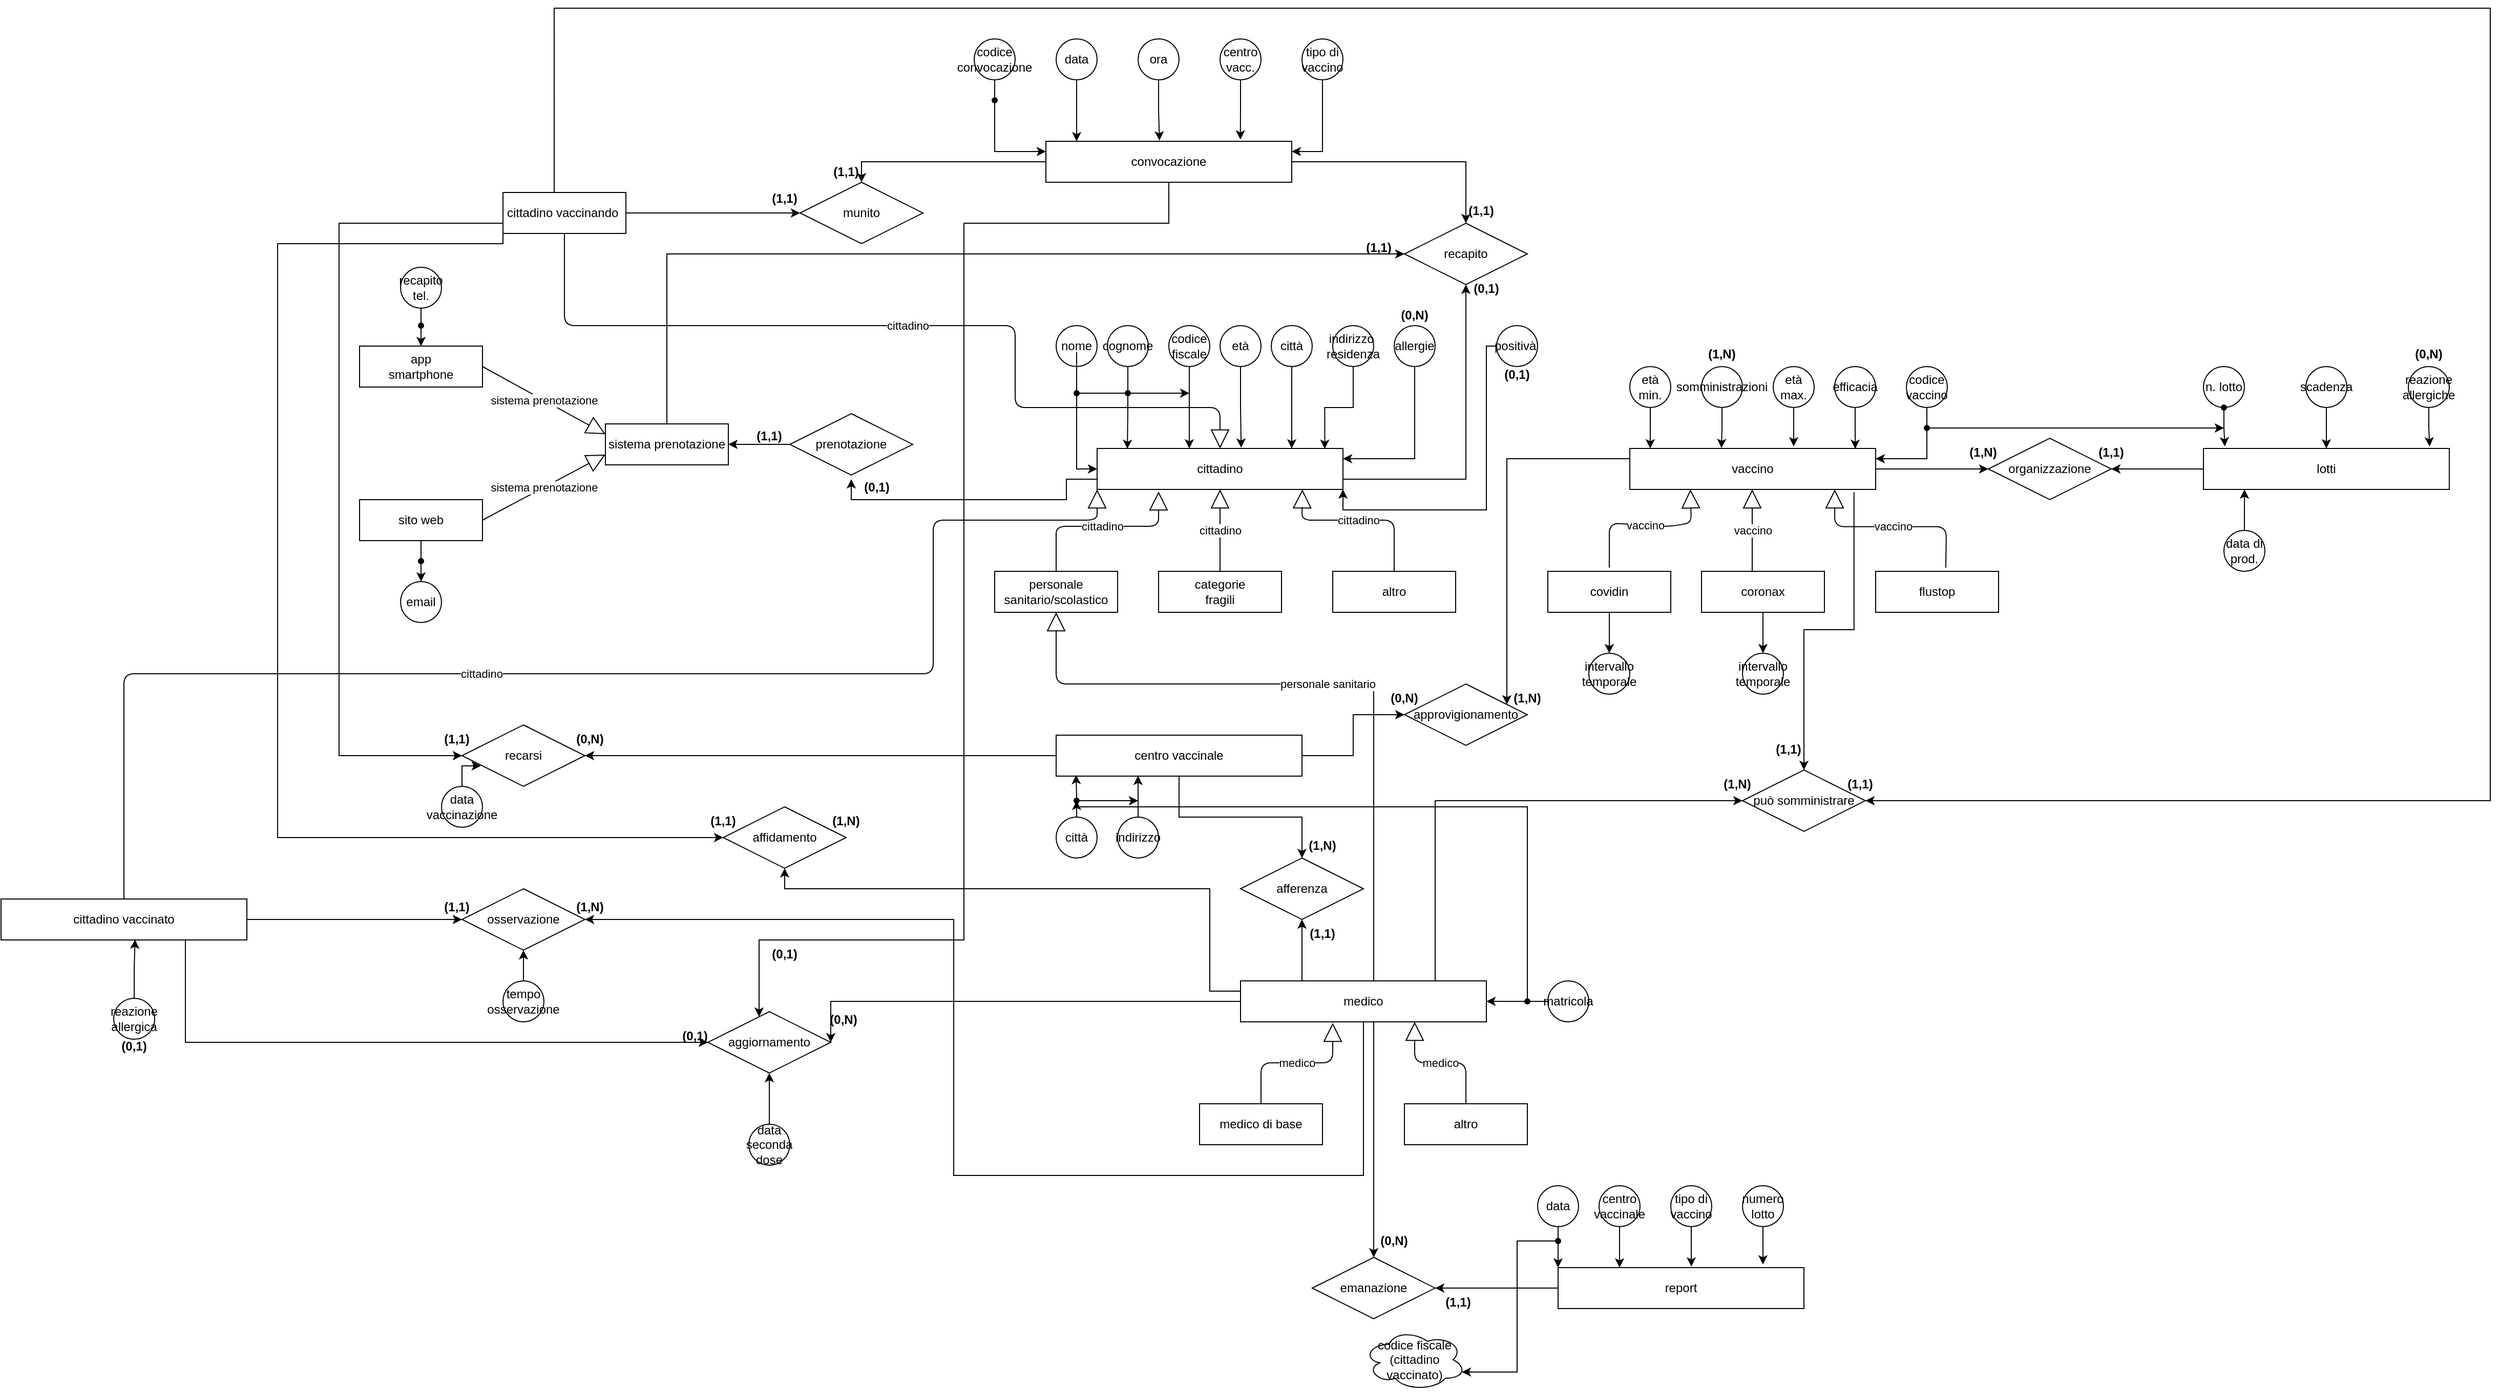 <mxfile version="14.6.13" type="device"><diagram id="R2lEEEUBdFMjLlhIrx00" name="Page-1"><mxGraphModel dx="2896" dy="1747" grid="1" gridSize="10" guides="1" tooltips="1" connect="1" arrows="1" fold="1" page="1" pageScale="1" pageWidth="850" pageHeight="1100" math="0" shadow="0" extFonts="Permanent Marker^https://fonts.googleapis.com/css?family=Permanent+Marker"><root><mxCell id="0"/><mxCell id="1" parent="0"/><mxCell id="M7mJ-Y6xl4wx2wZonbCR-170" style="edgeStyle=orthogonalEdgeStyle;rounded=0;orthogonalLoop=1;jettySize=auto;html=1;align=center;" parent="1" source="M7mJ-Y6xl4wx2wZonbCR-2" edge="1"><mxGeometry relative="1" as="geometry"><mxPoint x="-80" y="150" as="targetPoint"/><Array as="points"><mxPoint x="130" y="150"/><mxPoint x="130" y="170"/><mxPoint x="-80" y="170"/></Array></mxGeometry></mxCell><mxCell id="M7mJ-Y6xl4wx2wZonbCR-2" value="cittadino" style="whiteSpace=wrap;html=1;align=center;" parent="1" vertex="1"><mxGeometry x="160" y="120" width="240" height="40" as="geometry"/></mxCell><mxCell id="M7mJ-Y6xl4wx2wZonbCR-158" style="edgeStyle=orthogonalEdgeStyle;rounded=0;orthogonalLoop=1;jettySize=auto;html=1;entryX=0.586;entryY=-0.019;entryDx=0;entryDy=0;entryPerimeter=0;align=center;" parent="1" source="M7mJ-Y6xl4wx2wZonbCR-3" target="M7mJ-Y6xl4wx2wZonbCR-2" edge="1"><mxGeometry relative="1" as="geometry"/></mxCell><mxCell id="M7mJ-Y6xl4wx2wZonbCR-3" value="età" style="ellipse;whiteSpace=wrap;html=1;align=center;" parent="1" vertex="1"><mxGeometry x="280" width="40" height="40" as="geometry"/></mxCell><mxCell id="M7mJ-Y6xl4wx2wZonbCR-159" style="edgeStyle=orthogonalEdgeStyle;rounded=0;orthogonalLoop=1;jettySize=auto;html=1;entryX=0.375;entryY=0;entryDx=0;entryDy=0;entryPerimeter=0;align=center;" parent="1" source="M7mJ-Y6xl4wx2wZonbCR-4" target="M7mJ-Y6xl4wx2wZonbCR-2" edge="1"><mxGeometry relative="1" as="geometry"/></mxCell><mxCell id="M7mJ-Y6xl4wx2wZonbCR-4" value="codice fiscale" style="ellipse;whiteSpace=wrap;html=1;align=center;" parent="1" vertex="1"><mxGeometry x="230" width="40" height="40" as="geometry"/></mxCell><mxCell id="M7mJ-Y6xl4wx2wZonbCR-10" style="edgeStyle=orthogonalEdgeStyle;rounded=0;orthogonalLoop=1;jettySize=auto;html=1;entryX=0;entryY=0.5;entryDx=0;entryDy=0;startArrow=none;" parent="1" source="C1OjwDGi4JCY3vMo2hrc-22" target="M7mJ-Y6xl4wx2wZonbCR-2" edge="1"><mxGeometry relative="1" as="geometry"/></mxCell><mxCell id="M7mJ-Y6xl4wx2wZonbCR-5" value="nome" style="ellipse;whiteSpace=wrap;html=1;align=center;" parent="1" vertex="1"><mxGeometry x="120" width="40" height="40" as="geometry"/></mxCell><mxCell id="M7mJ-Y6xl4wx2wZonbCR-18" style="edgeStyle=orthogonalEdgeStyle;rounded=0;orthogonalLoop=1;jettySize=auto;html=1;entryX=0.123;entryY=0.01;entryDx=0;entryDy=0;entryPerimeter=0;" parent="1" source="M7mJ-Y6xl4wx2wZonbCR-6" target="M7mJ-Y6xl4wx2wZonbCR-2" edge="1"><mxGeometry relative="1" as="geometry"/></mxCell><mxCell id="M7mJ-Y6xl4wx2wZonbCR-6" value="cognome" style="ellipse;whiteSpace=wrap;html=1;align=center;" parent="1" vertex="1"><mxGeometry x="170" width="40" height="40" as="geometry"/></mxCell><mxCell id="M7mJ-Y6xl4wx2wZonbCR-15" style="edgeStyle=orthogonalEdgeStyle;rounded=0;orthogonalLoop=1;jettySize=auto;html=1;" parent="1" source="M7mJ-Y6xl4wx2wZonbCR-8" edge="1"><mxGeometry relative="1" as="geometry"><mxPoint x="350" y="120" as="targetPoint"/></mxGeometry></mxCell><mxCell id="M7mJ-Y6xl4wx2wZonbCR-8" value="città" style="ellipse;whiteSpace=wrap;html=1;align=center;" parent="1" vertex="1"><mxGeometry x="330" width="40" height="40" as="geometry"/></mxCell><mxCell id="M7mJ-Y6xl4wx2wZonbCR-157" style="edgeStyle=orthogonalEdgeStyle;rounded=0;orthogonalLoop=1;jettySize=auto;html=1;entryX=0.926;entryY=0.009;entryDx=0;entryDy=0;entryPerimeter=0;align=center;" parent="1" source="M7mJ-Y6xl4wx2wZonbCR-9" target="M7mJ-Y6xl4wx2wZonbCR-2" edge="1"><mxGeometry relative="1" as="geometry"/></mxCell><mxCell id="M7mJ-Y6xl4wx2wZonbCR-9" value="indirizzo&amp;nbsp;&lt;br&gt;residenza" style="ellipse;whiteSpace=wrap;html=1;align=center;" parent="1" vertex="1"><mxGeometry x="390" width="40" height="40" as="geometry"/></mxCell><mxCell id="M7mJ-Y6xl4wx2wZonbCR-19" value="cittadino" style="endArrow=block;endSize=16;endFill=0;html=1;exitX=0.5;exitY=1;exitDx=0;exitDy=0;entryX=0.5;entryY=1;entryDx=0;entryDy=0;" parent="1" target="M7mJ-Y6xl4wx2wZonbCR-2" edge="1"><mxGeometry width="160" relative="1" as="geometry"><mxPoint x="280" y="240" as="sourcePoint"/><mxPoint x="280" y="170" as="targetPoint"/></mxGeometry></mxCell><mxCell id="M7mJ-Y6xl4wx2wZonbCR-22" value="categorie&lt;br&gt;fragili" style="whiteSpace=wrap;html=1;align=center;" parent="1" vertex="1"><mxGeometry x="220" y="240" width="120" height="40" as="geometry"/></mxCell><mxCell id="M7mJ-Y6xl4wx2wZonbCR-23" value="personale sanitario/scolastico" style="whiteSpace=wrap;html=1;align=center;" parent="1" vertex="1"><mxGeometry x="60" y="240" width="120" height="40" as="geometry"/></mxCell><mxCell id="M7mJ-Y6xl4wx2wZonbCR-28" value="cittadino" style="endArrow=block;endSize=16;endFill=0;html=1;align=center;exitX=0.5;exitY=0;exitDx=0;exitDy=0;" parent="1" source="M7mJ-Y6xl4wx2wZonbCR-23" edge="1"><mxGeometry width="160" relative="1" as="geometry"><mxPoint x="140" y="240" as="sourcePoint"/><mxPoint x="220" y="162" as="targetPoint"/><Array as="points"><mxPoint x="120" y="220"/><mxPoint x="120" y="196"/><mxPoint x="220" y="196"/></Array></mxGeometry></mxCell><mxCell id="M7mJ-Y6xl4wx2wZonbCR-39" style="edgeStyle=orthogonalEdgeStyle;rounded=0;orthogonalLoop=1;jettySize=auto;html=1;entryX=0;entryY=0.5;entryDx=0;entryDy=0;align=center;" parent="1" source="M7mJ-Y6xl4wx2wZonbCR-30" target="M7mJ-Y6xl4wx2wZonbCR-37" edge="1"><mxGeometry relative="1" as="geometry"/></mxCell><mxCell id="M7mJ-Y6xl4wx2wZonbCR-30" value="vaccino" style="whiteSpace=wrap;html=1;align=center;" parent="1" vertex="1"><mxGeometry x="680" y="120" width="240" height="40" as="geometry"/></mxCell><mxCell id="M7mJ-Y6xl4wx2wZonbCR-34" style="edgeStyle=orthogonalEdgeStyle;rounded=0;orthogonalLoop=1;jettySize=auto;html=1;entryX=0.083;entryY=0;entryDx=0;entryDy=0;entryPerimeter=0;align=center;" parent="1" source="M7mJ-Y6xl4wx2wZonbCR-31" target="M7mJ-Y6xl4wx2wZonbCR-30" edge="1"><mxGeometry relative="1" as="geometry"/></mxCell><mxCell id="M7mJ-Y6xl4wx2wZonbCR-31" value="età min." style="ellipse;whiteSpace=wrap;html=1;align=center;" parent="1" vertex="1"><mxGeometry x="680" y="40" width="40" height="40" as="geometry"/></mxCell><mxCell id="M7mJ-Y6xl4wx2wZonbCR-36" style="edgeStyle=orthogonalEdgeStyle;rounded=0;orthogonalLoop=1;jettySize=auto;html=1;entryX=0.917;entryY=0.01;entryDx=0;entryDy=0;entryPerimeter=0;align=center;" parent="1" source="M7mJ-Y6xl4wx2wZonbCR-32" target="M7mJ-Y6xl4wx2wZonbCR-30" edge="1"><mxGeometry relative="1" as="geometry"/></mxCell><mxCell id="M7mJ-Y6xl4wx2wZonbCR-32" value="efficacia" style="ellipse;whiteSpace=wrap;html=1;align=center;" parent="1" vertex="1"><mxGeometry x="880" y="40" width="40" height="40" as="geometry"/></mxCell><mxCell id="M7mJ-Y6xl4wx2wZonbCR-35" style="edgeStyle=orthogonalEdgeStyle;rounded=0;orthogonalLoop=1;jettySize=auto;html=1;align=center;" parent="1" source="M7mJ-Y6xl4wx2wZonbCR-33" edge="1"><mxGeometry relative="1" as="geometry"><mxPoint x="840" y="118" as="targetPoint"/></mxGeometry></mxCell><mxCell id="M7mJ-Y6xl4wx2wZonbCR-33" value="età max." style="ellipse;whiteSpace=wrap;html=1;align=center;" parent="1" vertex="1"><mxGeometry x="820" y="40" width="40" height="40" as="geometry"/></mxCell><mxCell id="M7mJ-Y6xl4wx2wZonbCR-40" style="edgeStyle=orthogonalEdgeStyle;rounded=0;orthogonalLoop=1;jettySize=auto;html=1;align=center;exitX=0;exitY=0.5;exitDx=0;exitDy=0;" parent="1" source="M7mJ-Y6xl4wx2wZonbCR-38" target="M7mJ-Y6xl4wx2wZonbCR-37" edge="1"><mxGeometry relative="1" as="geometry"/></mxCell><mxCell id="M7mJ-Y6xl4wx2wZonbCR-37" value="organizzazione" style="shape=rhombus;perimeter=rhombusPerimeter;whiteSpace=wrap;html=1;align=center;" parent="1" vertex="1"><mxGeometry x="1030" y="110" width="120" height="60" as="geometry"/></mxCell><mxCell id="M7mJ-Y6xl4wx2wZonbCR-38" value="lotti" style="whiteSpace=wrap;html=1;align=center;" parent="1" vertex="1"><mxGeometry x="1240" y="120" width="240" height="40" as="geometry"/></mxCell><mxCell id="M7mJ-Y6xl4wx2wZonbCR-47" style="edgeStyle=orthogonalEdgeStyle;rounded=0;orthogonalLoop=1;jettySize=auto;html=1;entryX=0.92;entryY=-0.05;entryDx=0;entryDy=0;entryPerimeter=0;align=center;" parent="1" source="M7mJ-Y6xl4wx2wZonbCR-42" target="M7mJ-Y6xl4wx2wZonbCR-38" edge="1"><mxGeometry relative="1" as="geometry"/></mxCell><mxCell id="M7mJ-Y6xl4wx2wZonbCR-42" value="reazione&lt;br&gt;allergiche" style="ellipse;whiteSpace=wrap;html=1;align=center;" parent="1" vertex="1"><mxGeometry x="1440" y="40" width="40" height="40" as="geometry"/></mxCell><mxCell id="M7mJ-Y6xl4wx2wZonbCR-46" style="edgeStyle=orthogonalEdgeStyle;rounded=0;orthogonalLoop=1;jettySize=auto;html=1;entryX=0.5;entryY=0;entryDx=0;entryDy=0;align=center;" parent="1" source="M7mJ-Y6xl4wx2wZonbCR-43" target="M7mJ-Y6xl4wx2wZonbCR-38" edge="1"><mxGeometry relative="1" as="geometry"/></mxCell><mxCell id="M7mJ-Y6xl4wx2wZonbCR-43" value="scadenza" style="ellipse;whiteSpace=wrap;html=1;align=center;" parent="1" vertex="1"><mxGeometry x="1340" y="40" width="40" height="40" as="geometry"/></mxCell><mxCell id="M7mJ-Y6xl4wx2wZonbCR-45" style="edgeStyle=orthogonalEdgeStyle;rounded=0;orthogonalLoop=1;jettySize=auto;html=1;entryX=0.087;entryY=-0.05;entryDx=0;entryDy=0;entryPerimeter=0;align=center;" parent="1" source="M7mJ-Y6xl4wx2wZonbCR-44" target="M7mJ-Y6xl4wx2wZonbCR-38" edge="1"><mxGeometry relative="1" as="geometry"/></mxCell><mxCell id="M7mJ-Y6xl4wx2wZonbCR-44" value="n. lotto" style="ellipse;whiteSpace=wrap;html=1;align=center;" parent="1" vertex="1"><mxGeometry x="1240" y="40" width="40" height="40" as="geometry"/></mxCell><mxCell id="M7mJ-Y6xl4wx2wZonbCR-48" value="(1,N)" style="text;align=center;fontStyle=1;verticalAlign=middle;spacingLeft=3;spacingRight=3;strokeColor=none;rotatable=0;points=[[0,0.5],[1,0.5]];portConstraint=eastwest;" parent="1" vertex="1"><mxGeometry x="1010" y="110" width="30" height="26" as="geometry"/></mxCell><mxCell id="M7mJ-Y6xl4wx2wZonbCR-50" style="edgeStyle=orthogonalEdgeStyle;rounded=0;orthogonalLoop=1;jettySize=auto;html=1;entryX=0.373;entryY=-0.01;entryDx=0;entryDy=0;entryPerimeter=0;align=center;" parent="1" source="M7mJ-Y6xl4wx2wZonbCR-49" target="M7mJ-Y6xl4wx2wZonbCR-30" edge="1"><mxGeometry relative="1" as="geometry"/></mxCell><mxCell id="M7mJ-Y6xl4wx2wZonbCR-49" value="somministrazioni" style="ellipse;whiteSpace=wrap;html=1;align=center;" parent="1" vertex="1"><mxGeometry x="750" y="40" width="40" height="40" as="geometry"/></mxCell><object label="vaccino" id="M7mJ-Y6xl4wx2wZonbCR-52"><mxCell style="endArrow=block;endSize=16;endFill=0;html=1;align=center;exitX=0.163;exitY=1.09;exitDx=0;exitDy=0;exitPerimeter=0;strokeColor=#000000;fillColor=#000000;" parent="1" edge="1"><mxGeometry width="160" relative="1" as="geometry"><mxPoint x="660" y="236.4" as="sourcePoint"/><mxPoint x="739.12" y="160.0" as="targetPoint"/><Array as="points"><mxPoint x="660" y="192.8"/><mxPoint x="720" y="196.4"/><mxPoint x="740" y="192.4"/></Array></mxGeometry></mxCell></object><mxCell id="M7mJ-Y6xl4wx2wZonbCR-53" value="vaccino" style="endArrow=block;endSize=16;endFill=0;html=1;exitX=0.5;exitY=1;exitDx=0;exitDy=0;" parent="1" edge="1"><mxGeometry width="160" relative="1" as="geometry"><mxPoint x="799.5" y="240" as="sourcePoint"/><mxPoint x="799.5" y="160" as="targetPoint"/></mxGeometry></mxCell><mxCell id="M7mJ-Y6xl4wx2wZonbCR-54" value="vaccino" style="endArrow=block;endSize=16;endFill=0;html=1;exitX=0.713;exitY=1.09;exitDx=0;exitDy=0;exitPerimeter=0;" parent="1" edge="1"><mxGeometry width="160" relative="1" as="geometry"><mxPoint x="988.5" y="236.4" as="sourcePoint"/><mxPoint x="880.12" y="160.0" as="targetPoint"/><Array as="points"><mxPoint x="989" y="196.4"/><mxPoint x="880" y="196.4"/></Array></mxGeometry></mxCell><mxCell id="M7mJ-Y6xl4wx2wZonbCR-57" value="flustop" style="whiteSpace=wrap;html=1;align=center;" parent="1" vertex="1"><mxGeometry x="920" y="240" width="120" height="40" as="geometry"/></mxCell><mxCell id="M7mJ-Y6xl4wx2wZonbCR-61" style="edgeStyle=orthogonalEdgeStyle;rounded=0;orthogonalLoop=1;jettySize=auto;html=1;align=center;" parent="1" source="M7mJ-Y6xl4wx2wZonbCR-58" edge="1"><mxGeometry relative="1" as="geometry"><mxPoint x="810" y="320" as="targetPoint"/></mxGeometry></mxCell><mxCell id="M7mJ-Y6xl4wx2wZonbCR-58" value="coronax" style="whiteSpace=wrap;html=1;align=center;" parent="1" vertex="1"><mxGeometry x="750" y="240" width="120" height="40" as="geometry"/></mxCell><mxCell id="M7mJ-Y6xl4wx2wZonbCR-60" style="edgeStyle=orthogonalEdgeStyle;rounded=0;orthogonalLoop=1;jettySize=auto;html=1;align=center;" parent="1" source="M7mJ-Y6xl4wx2wZonbCR-59" edge="1"><mxGeometry relative="1" as="geometry"><mxPoint x="660" y="320" as="targetPoint"/></mxGeometry></mxCell><mxCell id="M7mJ-Y6xl4wx2wZonbCR-59" value="covidin" style="whiteSpace=wrap;html=1;align=center;" parent="1" vertex="1"><mxGeometry x="600" y="240" width="120" height="40" as="geometry"/></mxCell><mxCell id="M7mJ-Y6xl4wx2wZonbCR-63" value="intervallo temporale&lt;br&gt;" style="ellipse;whiteSpace=wrap;html=1;align=center;" parent="1" vertex="1"><mxGeometry x="640" y="320" width="40" height="40" as="geometry"/></mxCell><mxCell id="M7mJ-Y6xl4wx2wZonbCR-64" value="intervallo&lt;br&gt;temporale" style="ellipse;whiteSpace=wrap;html=1;align=center;" parent="1" vertex="1"><mxGeometry x="790" y="320" width="40" height="40" as="geometry"/></mxCell><mxCell id="M7mJ-Y6xl4wx2wZonbCR-100" style="edgeStyle=orthogonalEdgeStyle;rounded=0;orthogonalLoop=1;jettySize=auto;html=1;entryX=0.5;entryY=0;entryDx=0;entryDy=0;align=center;" parent="1" source="M7mJ-Y6xl4wx2wZonbCR-95" target="M7mJ-Y6xl4wx2wZonbCR-97" edge="1"><mxGeometry relative="1" as="geometry"/></mxCell><mxCell id="M7mJ-Y6xl4wx2wZonbCR-106" style="edgeStyle=orthogonalEdgeStyle;rounded=0;orthogonalLoop=1;jettySize=auto;html=1;entryX=0;entryY=0.5;entryDx=0;entryDy=0;align=center;" parent="1" source="M7mJ-Y6xl4wx2wZonbCR-95" target="M7mJ-Y6xl4wx2wZonbCR-105" edge="1"><mxGeometry relative="1" as="geometry"/></mxCell><mxCell id="M7mJ-Y6xl4wx2wZonbCR-148" style="edgeStyle=orthogonalEdgeStyle;rounded=0;orthogonalLoop=1;jettySize=auto;html=1;entryX=1;entryY=0.5;entryDx=0;entryDy=0;align=center;" parent="1" source="M7mJ-Y6xl4wx2wZonbCR-95" target="M7mJ-Y6xl4wx2wZonbCR-147" edge="1"><mxGeometry relative="1" as="geometry"/></mxCell><mxCell id="M7mJ-Y6xl4wx2wZonbCR-95" value="centro vaccinale" style="whiteSpace=wrap;html=1;align=center;" parent="1" vertex="1"><mxGeometry x="120" y="400" width="240" height="40" as="geometry"/></mxCell><mxCell id="M7mJ-Y6xl4wx2wZonbCR-97" value="afferenza" style="shape=rhombus;perimeter=rhombusPerimeter;whiteSpace=wrap;html=1;align=center;" parent="1" vertex="1"><mxGeometry x="300" y="520" width="120" height="60" as="geometry"/></mxCell><mxCell id="M7mJ-Y6xl4wx2wZonbCR-104" style="edgeStyle=orthogonalEdgeStyle;rounded=0;orthogonalLoop=1;jettySize=auto;html=1;entryX=0.5;entryY=1;entryDx=0;entryDy=0;align=center;" parent="1" source="M7mJ-Y6xl4wx2wZonbCR-102" target="M7mJ-Y6xl4wx2wZonbCR-97" edge="1"><mxGeometry relative="1" as="geometry"><Array as="points"><mxPoint x="360" y="630"/><mxPoint x="360" y="630"/></Array></mxGeometry></mxCell><mxCell id="M7mJ-Y6xl4wx2wZonbCR-190" style="edgeStyle=orthogonalEdgeStyle;rounded=0;orthogonalLoop=1;jettySize=auto;html=1;entryX=0;entryY=0.5;entryDx=0;entryDy=0;align=center;" parent="1" source="M7mJ-Y6xl4wx2wZonbCR-102" target="M7mJ-Y6xl4wx2wZonbCR-189" edge="1"><mxGeometry relative="1" as="geometry"><Array as="points"><mxPoint x="490" y="464"/></Array></mxGeometry></mxCell><mxCell id="M7mJ-Y6xl4wx2wZonbCR-198" style="edgeStyle=orthogonalEdgeStyle;rounded=0;orthogonalLoop=1;jettySize=auto;html=1;entryX=1;entryY=0.5;entryDx=0;entryDy=0;align=center;" parent="1" source="M7mJ-Y6xl4wx2wZonbCR-102" target="M7mJ-Y6xl4wx2wZonbCR-192" edge="1"><mxGeometry relative="1" as="geometry"><Array as="points"><mxPoint x="420" y="830"/><mxPoint x="20" y="830"/><mxPoint x="20" y="580"/></Array></mxGeometry></mxCell><mxCell id="M7mJ-Y6xl4wx2wZonbCR-200" style="edgeStyle=orthogonalEdgeStyle;rounded=0;orthogonalLoop=1;jettySize=auto;html=1;entryX=1;entryY=0.5;entryDx=0;entryDy=0;align=center;" parent="1" source="M7mJ-Y6xl4wx2wZonbCR-102" target="M7mJ-Y6xl4wx2wZonbCR-194" edge="1"><mxGeometry relative="1" as="geometry"><Array as="points"><mxPoint x="70" y="660"/><mxPoint x="70" y="660"/></Array></mxGeometry></mxCell><mxCell id="M7mJ-Y6xl4wx2wZonbCR-208" style="edgeStyle=orthogonalEdgeStyle;rounded=0;orthogonalLoop=1;jettySize=auto;html=1;entryX=0.5;entryY=0;entryDx=0;entryDy=0;align=center;" parent="1" source="M7mJ-Y6xl4wx2wZonbCR-102" target="M7mJ-Y6xl4wx2wZonbCR-195" edge="1"><mxGeometry relative="1" as="geometry"><Array as="points"><mxPoint x="430" y="900"/></Array></mxGeometry></mxCell><mxCell id="nNRtTqkSwt77qWnMhOGQ-52" style="edgeStyle=orthogonalEdgeStyle;rounded=0;orthogonalLoop=1;jettySize=auto;html=1;exitX=0;exitY=0.25;exitDx=0;exitDy=0;" parent="1" source="M7mJ-Y6xl4wx2wZonbCR-102" target="nNRtTqkSwt77qWnMhOGQ-51" edge="1"><mxGeometry relative="1" as="geometry"><Array as="points"><mxPoint x="270" y="650"/><mxPoint x="270" y="550"/><mxPoint x="-145" y="550"/></Array></mxGeometry></mxCell><mxCell id="M7mJ-Y6xl4wx2wZonbCR-102" value="medico" style="whiteSpace=wrap;html=1;align=center;" parent="1" vertex="1"><mxGeometry x="300" y="640" width="240" height="40" as="geometry"/></mxCell><mxCell id="M7mJ-Y6xl4wx2wZonbCR-107" style="edgeStyle=orthogonalEdgeStyle;rounded=0;orthogonalLoop=1;jettySize=auto;html=1;align=center;exitX=0;exitY=0.25;exitDx=0;exitDy=0;" parent="1" source="M7mJ-Y6xl4wx2wZonbCR-30" target="M7mJ-Y6xl4wx2wZonbCR-105" edge="1"><mxGeometry relative="1" as="geometry"><mxPoint x="608.8" y="130" as="sourcePoint"/><Array as="points"><mxPoint x="560" y="130"/></Array></mxGeometry></mxCell><mxCell id="M7mJ-Y6xl4wx2wZonbCR-105" value="approvigionamento" style="shape=rhombus;perimeter=rhombusPerimeter;whiteSpace=wrap;html=1;align=center;" parent="1" vertex="1"><mxGeometry x="460" y="350" width="120" height="60" as="geometry"/></mxCell><mxCell id="M7mJ-Y6xl4wx2wZonbCR-110" value="(1,1)" style="text;align=center;fontStyle=1;verticalAlign=middle;spacingLeft=3;spacingRight=3;strokeColor=none;rotatable=0;points=[[0,0.5],[1,0.5]];portConstraint=eastwest;" parent="1" vertex="1"><mxGeometry x="-490" y="390" width="50" height="26" as="geometry"/></mxCell><mxCell id="M7mJ-Y6xl4wx2wZonbCR-111" value="(0,N)" style="text;align=center;fontStyle=1;verticalAlign=middle;spacingLeft=3;spacingRight=3;strokeColor=none;rotatable=0;points=[[0,0.5],[1,0.5]];portConstraint=eastwest;" parent="1" vertex="1"><mxGeometry x="-360" y="390" width="50" height="26" as="geometry"/></mxCell><mxCell id="M7mJ-Y6xl4wx2wZonbCR-113" value="(0,N)" style="text;align=center;fontStyle=1;verticalAlign=middle;spacingLeft=3;spacingRight=3;strokeColor=none;rotatable=0;points=[[0,0.5],[1,0.5]];portConstraint=eastwest;" parent="1" vertex="1"><mxGeometry x="425" y="880" width="50" height="26" as="geometry"/></mxCell><mxCell id="M7mJ-Y6xl4wx2wZonbCR-114" value="(1,N)" style="text;align=center;fontStyle=1;verticalAlign=middle;spacingLeft=3;spacingRight=3;strokeColor=none;rotatable=0;points=[[0,0.5],[1,0.5]];portConstraint=eastwest;" parent="1" vertex="1"><mxGeometry x="560" y="350" width="40" height="26" as="geometry"/></mxCell><mxCell id="M7mJ-Y6xl4wx2wZonbCR-115" value="(0,N)" style="text;align=center;fontStyle=1;verticalAlign=middle;spacingLeft=3;spacingRight=3;strokeColor=none;rotatable=0;points=[[0,0.5],[1,0.5]];portConstraint=eastwest;" parent="1" vertex="1"><mxGeometry x="440" y="350" width="40" height="26" as="geometry"/></mxCell><mxCell id="M7mJ-Y6xl4wx2wZonbCR-116" value="(1,1)" style="text;align=center;fontStyle=1;verticalAlign=middle;spacingLeft=3;spacingRight=3;strokeColor=none;rotatable=0;points=[[0,0.5],[1,0.5]];portConstraint=eastwest;" parent="1" vertex="1"><mxGeometry x="360" y="580" width="40" height="26" as="geometry"/></mxCell><mxCell id="M7mJ-Y6xl4wx2wZonbCR-117" value="(1,N)" style="text;align=center;fontStyle=1;verticalAlign=middle;spacingLeft=3;spacingRight=3;strokeColor=none;rotatable=0;points=[[0,0.5],[1,0.5]];portConstraint=eastwest;" parent="1" vertex="1"><mxGeometry x="360" y="494" width="40" height="26" as="geometry"/></mxCell><mxCell id="M7mJ-Y6xl4wx2wZonbCR-131" style="edgeStyle=orthogonalEdgeStyle;rounded=0;orthogonalLoop=1;jettySize=auto;html=1;entryX=0.5;entryY=0;entryDx=0;entryDy=0;align=center;" parent="1" source="M7mJ-Y6xl4wx2wZonbCR-121" target="M7mJ-Y6xl4wx2wZonbCR-129" edge="1"><mxGeometry relative="1" as="geometry"/></mxCell><mxCell id="M7mJ-Y6xl4wx2wZonbCR-121" value="sito web" style="whiteSpace=wrap;html=1;align=center;" parent="1" vertex="1"><mxGeometry x="-560" y="170" width="120" height="40" as="geometry"/></mxCell><mxCell id="M7mJ-Y6xl4wx2wZonbCR-122" value="app&lt;br&gt;smartphone" style="whiteSpace=wrap;html=1;align=center;" parent="1" vertex="1"><mxGeometry x="-560" y="20" width="120" height="40" as="geometry"/></mxCell><mxCell id="C1OjwDGi4JCY3vMo2hrc-6" style="edgeStyle=orthogonalEdgeStyle;rounded=0;orthogonalLoop=1;jettySize=auto;html=1;entryX=1;entryY=0.5;entryDx=0;entryDy=0;" parent="1" source="M7mJ-Y6xl4wx2wZonbCR-123" target="C1OjwDGi4JCY3vMo2hrc-5" edge="1"><mxGeometry relative="1" as="geometry"/></mxCell><mxCell id="M7mJ-Y6xl4wx2wZonbCR-123" value="prenotazione" style="shape=rhombus;perimeter=rhombusPerimeter;whiteSpace=wrap;html=1;align=center;" parent="1" vertex="1"><mxGeometry x="-140" y="86" width="120" height="60" as="geometry"/></mxCell><mxCell id="M7mJ-Y6xl4wx2wZonbCR-129" value="email" style="ellipse;whiteSpace=wrap;html=1;align=center;" parent="1" vertex="1"><mxGeometry x="-520" y="250" width="40" height="40" as="geometry"/></mxCell><mxCell id="C1OjwDGi4JCY3vMo2hrc-9" style="edgeStyle=orthogonalEdgeStyle;rounded=0;orthogonalLoop=1;jettySize=auto;html=1;entryX=0.5;entryY=0;entryDx=0;entryDy=0;" parent="1" source="M7mJ-Y6xl4wx2wZonbCR-130" target="M7mJ-Y6xl4wx2wZonbCR-122" edge="1"><mxGeometry relative="1" as="geometry"/></mxCell><mxCell id="M7mJ-Y6xl4wx2wZonbCR-130" value="recapito tel." style="ellipse;whiteSpace=wrap;html=1;align=center;" parent="1" vertex="1"><mxGeometry x="-520" y="-57" width="40" height="40" as="geometry"/></mxCell><mxCell id="M7mJ-Y6xl4wx2wZonbCR-144" style="edgeStyle=orthogonalEdgeStyle;rounded=0;orthogonalLoop=1;jettySize=auto;html=1;entryX=0;entryY=0.5;entryDx=0;entryDy=0;align=center;" parent="1" source="M7mJ-Y6xl4wx2wZonbCR-133" target="M7mJ-Y6xl4wx2wZonbCR-142" edge="1"><mxGeometry relative="1" as="geometry"/></mxCell><mxCell id="M7mJ-Y6xl4wx2wZonbCR-146" style="edgeStyle=orthogonalEdgeStyle;rounded=0;orthogonalLoop=1;jettySize=auto;html=1;align=center;entryX=0;entryY=0.5;entryDx=0;entryDy=0;" parent="1" source="M7mJ-Y6xl4wx2wZonbCR-133" target="M7mJ-Y6xl4wx2wZonbCR-147" edge="1"><mxGeometry relative="1" as="geometry"><mxPoint x="-550.0" y="420" as="targetPoint"/><Array as="points"><mxPoint x="-580" y="-100"/><mxPoint x="-580" y="420"/></Array></mxGeometry></mxCell><mxCell id="nNRtTqkSwt77qWnMhOGQ-53" style="edgeStyle=orthogonalEdgeStyle;rounded=0;orthogonalLoop=1;jettySize=auto;html=1;exitX=0;exitY=1;exitDx=0;exitDy=0;entryX=0;entryY=0.5;entryDx=0;entryDy=0;" parent="1" source="M7mJ-Y6xl4wx2wZonbCR-133" target="nNRtTqkSwt77qWnMhOGQ-51" edge="1"><mxGeometry relative="1" as="geometry"><Array as="points"><mxPoint x="-640" y="-80"/><mxPoint x="-640" y="500"/></Array></mxGeometry></mxCell><mxCell id="M7mJ-Y6xl4wx2wZonbCR-133" value="cittadino vaccinando&amp;nbsp;" style="whiteSpace=wrap;html=1;align=center;" parent="1" vertex="1"><mxGeometry x="-420" y="-130" width="120" height="40" as="geometry"/></mxCell><mxCell id="M7mJ-Y6xl4wx2wZonbCR-141" style="edgeStyle=orthogonalEdgeStyle;rounded=0;orthogonalLoop=1;jettySize=auto;html=1;entryX=0.5;entryY=0;entryDx=0;entryDy=0;align=center;" parent="1" source="M7mJ-Y6xl4wx2wZonbCR-136" target="M7mJ-Y6xl4wx2wZonbCR-137" edge="1"><mxGeometry relative="1" as="geometry"/></mxCell><mxCell id="M7mJ-Y6xl4wx2wZonbCR-143" style="edgeStyle=orthogonalEdgeStyle;rounded=0;orthogonalLoop=1;jettySize=auto;html=1;entryX=0.5;entryY=0;entryDx=0;entryDy=0;align=center;" parent="1" source="M7mJ-Y6xl4wx2wZonbCR-136" target="M7mJ-Y6xl4wx2wZonbCR-142" edge="1"><mxGeometry relative="1" as="geometry"/></mxCell><mxCell id="M7mJ-Y6xl4wx2wZonbCR-136" value="convocazione" style="whiteSpace=wrap;html=1;align=center;" parent="1" vertex="1"><mxGeometry x="110" y="-180" width="240" height="40" as="geometry"/></mxCell><mxCell id="M7mJ-Y6xl4wx2wZonbCR-145" style="edgeStyle=orthogonalEdgeStyle;rounded=0;orthogonalLoop=1;jettySize=auto;html=1;align=center;exitX=1;exitY=0.75;exitDx=0;exitDy=0;" parent="1" source="M7mJ-Y6xl4wx2wZonbCR-2" target="M7mJ-Y6xl4wx2wZonbCR-137" edge="1"><mxGeometry relative="1" as="geometry"><Array as="points"><mxPoint x="520" y="150"/></Array></mxGeometry></mxCell><mxCell id="C1OjwDGi4JCY3vMo2hrc-11" style="edgeStyle=orthogonalEdgeStyle;rounded=0;orthogonalLoop=1;jettySize=auto;html=1;exitX=0.5;exitY=0;exitDx=0;exitDy=0;" parent="1" source="C1OjwDGi4JCY3vMo2hrc-5" target="M7mJ-Y6xl4wx2wZonbCR-137" edge="1"><mxGeometry relative="1" as="geometry"><Array as="points"><mxPoint x="-260" y="-70"/></Array></mxGeometry></mxCell><mxCell id="M7mJ-Y6xl4wx2wZonbCR-137" value="recapito" style="shape=rhombus;perimeter=rhombusPerimeter;whiteSpace=wrap;html=1;align=center;" parent="1" vertex="1"><mxGeometry x="460" y="-100" width="120" height="60" as="geometry"/></mxCell><mxCell id="M7mJ-Y6xl4wx2wZonbCR-142" value="munito" style="shape=rhombus;perimeter=rhombusPerimeter;whiteSpace=wrap;html=1;align=center;" parent="1" vertex="1"><mxGeometry x="-130" y="-140" width="120" height="60" as="geometry"/></mxCell><mxCell id="M7mJ-Y6xl4wx2wZonbCR-147" value="recarsi" style="shape=rhombus;perimeter=rhombusPerimeter;whiteSpace=wrap;html=1;align=center;" parent="1" vertex="1"><mxGeometry x="-460" y="390" width="120" height="60" as="geometry"/></mxCell><mxCell id="M7mJ-Y6xl4wx2wZonbCR-206" style="edgeStyle=orthogonalEdgeStyle;rounded=0;orthogonalLoop=1;jettySize=auto;html=1;entryX=0.791;entryY=-0.043;entryDx=0;entryDy=0;entryPerimeter=0;align=center;" parent="1" source="M7mJ-Y6xl4wx2wZonbCR-149" target="M7mJ-Y6xl4wx2wZonbCR-136" edge="1"><mxGeometry relative="1" as="geometry"/></mxCell><mxCell id="M7mJ-Y6xl4wx2wZonbCR-149" value="centro&lt;br&gt;vacc." style="ellipse;whiteSpace=wrap;html=1;align=center;" parent="1" vertex="1"><mxGeometry x="280" y="-280" width="40" height="40" as="geometry"/></mxCell><mxCell id="M7mJ-Y6xl4wx2wZonbCR-154" style="edgeStyle=orthogonalEdgeStyle;rounded=0;orthogonalLoop=1;jettySize=auto;html=1;align=center;entryX=0.462;entryY=-0.019;entryDx=0;entryDy=0;entryPerimeter=0;" parent="1" source="M7mJ-Y6xl4wx2wZonbCR-150" target="M7mJ-Y6xl4wx2wZonbCR-136" edge="1"><mxGeometry relative="1" as="geometry"><mxPoint x="220" y="-190" as="targetPoint"/></mxGeometry></mxCell><mxCell id="M7mJ-Y6xl4wx2wZonbCR-150" value="ora" style="ellipse;whiteSpace=wrap;html=1;align=center;" parent="1" vertex="1"><mxGeometry x="200" y="-280" width="40" height="40" as="geometry"/></mxCell><mxCell id="M7mJ-Y6xl4wx2wZonbCR-205" style="edgeStyle=orthogonalEdgeStyle;rounded=0;orthogonalLoop=1;jettySize=auto;html=1;entryX=0.125;entryY=0;entryDx=0;entryDy=0;entryPerimeter=0;align=center;" parent="1" source="M7mJ-Y6xl4wx2wZonbCR-151" target="M7mJ-Y6xl4wx2wZonbCR-136" edge="1"><mxGeometry relative="1" as="geometry"/></mxCell><mxCell id="M7mJ-Y6xl4wx2wZonbCR-151" value="data" style="ellipse;whiteSpace=wrap;html=1;align=center;" parent="1" vertex="1"><mxGeometry x="120" y="-280" width="40" height="40" as="geometry"/></mxCell><mxCell id="M7mJ-Y6xl4wx2wZonbCR-204" style="edgeStyle=orthogonalEdgeStyle;rounded=0;orthogonalLoop=1;jettySize=auto;html=1;entryX=1;entryY=0.25;entryDx=0;entryDy=0;align=center;" parent="1" source="M7mJ-Y6xl4wx2wZonbCR-152" target="M7mJ-Y6xl4wx2wZonbCR-136" edge="1"><mxGeometry relative="1" as="geometry"><Array as="points"><mxPoint x="380" y="-170"/></Array></mxGeometry></mxCell><mxCell id="M7mJ-Y6xl4wx2wZonbCR-152" value="tipo di vaccino" style="ellipse;whiteSpace=wrap;html=1;align=center;" parent="1" vertex="1"><mxGeometry x="360" y="-280" width="40" height="40" as="geometry"/></mxCell><mxCell id="M7mJ-Y6xl4wx2wZonbCR-161" value="medico" style="endArrow=block;endSize=16;endFill=0;html=1;align=center;" parent="1" edge="1"><mxGeometry width="160" relative="1" as="geometry"><mxPoint x="320" y="760" as="sourcePoint"/><mxPoint x="390" y="681" as="targetPoint"/><Array as="points"><mxPoint x="320" y="760"/><mxPoint x="320" y="720"/><mxPoint x="390" y="720"/></Array></mxGeometry></mxCell><mxCell id="M7mJ-Y6xl4wx2wZonbCR-165" value="medico" style="endArrow=block;endSize=16;endFill=0;html=1;align=center;exitX=0.596;exitY=1.031;exitDx=0;exitDy=0;exitPerimeter=0;" parent="1" edge="1"><mxGeometry width="160" relative="1" as="geometry"><mxPoint x="520" y="760" as="sourcePoint"/><mxPoint x="470" y="680" as="targetPoint"/><Array as="points"><mxPoint x="520" y="720"/><mxPoint x="470" y="720"/></Array></mxGeometry></mxCell><mxCell id="M7mJ-Y6xl4wx2wZonbCR-166" value="altro" style="whiteSpace=wrap;html=1;align=center;" parent="1" vertex="1"><mxGeometry x="460" y="760" width="120" height="40" as="geometry"/></mxCell><mxCell id="M7mJ-Y6xl4wx2wZonbCR-167" value="medico di base" style="whiteSpace=wrap;html=1;align=center;" parent="1" vertex="1"><mxGeometry x="260" y="760" width="120" height="40" as="geometry"/></mxCell><mxCell id="M7mJ-Y6xl4wx2wZonbCR-191" style="edgeStyle=orthogonalEdgeStyle;rounded=0;orthogonalLoop=1;jettySize=auto;html=1;align=center;exitX=0.912;exitY=1.07;exitDx=0;exitDy=0;exitPerimeter=0;entryX=0.5;entryY=0;entryDx=0;entryDy=0;" parent="1" source="M7mJ-Y6xl4wx2wZonbCR-30" target="M7mJ-Y6xl4wx2wZonbCR-189" edge="1"><mxGeometry relative="1" as="geometry"/></mxCell><mxCell id="nNRtTqkSwt77qWnMhOGQ-54" style="edgeStyle=orthogonalEdgeStyle;rounded=0;orthogonalLoop=1;jettySize=auto;html=1;exitX=0.417;exitY=0;exitDx=0;exitDy=0;exitPerimeter=0;" parent="1" source="M7mJ-Y6xl4wx2wZonbCR-133" target="M7mJ-Y6xl4wx2wZonbCR-189" edge="1"><mxGeometry relative="1" as="geometry"><mxPoint x="-370" y="-200" as="sourcePoint"/><Array as="points"><mxPoint x="-370" y="-310"/><mxPoint x="1520" y="-310"/><mxPoint x="1520" y="464"/></Array></mxGeometry></mxCell><mxCell id="M7mJ-Y6xl4wx2wZonbCR-189" value="può somministrare" style="shape=rhombus;perimeter=rhombusPerimeter;whiteSpace=wrap;html=1;align=center;" parent="1" vertex="1"><mxGeometry x="790" y="434" width="120" height="60" as="geometry"/></mxCell><mxCell id="M7mJ-Y6xl4wx2wZonbCR-192" value="osservazione" style="shape=rhombus;perimeter=rhombusPerimeter;whiteSpace=wrap;html=1;align=center;" parent="1" vertex="1"><mxGeometry x="-460" y="550" width="120" height="60" as="geometry"/></mxCell><mxCell id="M7mJ-Y6xl4wx2wZonbCR-194" value="aggiornamento" style="shape=rhombus;perimeter=rhombusPerimeter;whiteSpace=wrap;html=1;align=center;" parent="1" vertex="1"><mxGeometry x="-220" y="670" width="120" height="60" as="geometry"/></mxCell><mxCell id="M7mJ-Y6xl4wx2wZonbCR-195" value="emanazione" style="shape=rhombus;perimeter=rhombusPerimeter;whiteSpace=wrap;html=1;align=center;" parent="1" vertex="1"><mxGeometry x="370" y="910" width="120" height="60" as="geometry"/></mxCell><mxCell id="M7mJ-Y6xl4wx2wZonbCR-212" style="edgeStyle=orthogonalEdgeStyle;rounded=0;orthogonalLoop=1;jettySize=auto;html=1;entryX=1;entryY=0.5;entryDx=0;entryDy=0;align=center;" parent="1" source="M7mJ-Y6xl4wx2wZonbCR-211" target="M7mJ-Y6xl4wx2wZonbCR-195" edge="1"><mxGeometry relative="1" as="geometry"/></mxCell><mxCell id="M7mJ-Y6xl4wx2wZonbCR-211" value="report" style="whiteSpace=wrap;html=1;align=center;" parent="1" vertex="1"><mxGeometry x="610" y="920" width="240" height="40" as="geometry"/></mxCell><mxCell id="nNRtTqkSwt77qWnMhOGQ-1" value="cittadino" style="endArrow=block;endSize=16;endFill=0;html=1;exitX=0.5;exitY=1;exitDx=0;exitDy=0;" parent="1" source="M7mJ-Y6xl4wx2wZonbCR-133" target="M7mJ-Y6xl4wx2wZonbCR-2" edge="1"><mxGeometry width="160" relative="1" as="geometry"><mxPoint x="-320" y="-50" as="sourcePoint"/><mxPoint x="-160" y="30" as="targetPoint"/><Array as="points"><mxPoint x="-360"/><mxPoint x="-240"/><mxPoint x="-10"/><mxPoint x="80"/><mxPoint x="80" y="80"/><mxPoint x="280" y="80"/></Array></mxGeometry></mxCell><mxCell id="nNRtTqkSwt77qWnMhOGQ-3" style="edgeStyle=orthogonalEdgeStyle;rounded=0;orthogonalLoop=1;jettySize=auto;html=1;" parent="1" source="nNRtTqkSwt77qWnMhOGQ-2" target="M7mJ-Y6xl4wx2wZonbCR-192" edge="1"><mxGeometry relative="1" as="geometry"/></mxCell><mxCell id="nNRtTqkSwt77qWnMhOGQ-2" value="tempo osservazione" style="ellipse;whiteSpace=wrap;html=1;align=center;" parent="1" vertex="1"><mxGeometry x="-420" y="640" width="40" height="40" as="geometry"/></mxCell><mxCell id="nNRtTqkSwt77qWnMhOGQ-17" style="edgeStyle=orthogonalEdgeStyle;rounded=0;orthogonalLoop=1;jettySize=auto;html=1;entryX=0.542;entryY=-0.025;entryDx=0;entryDy=0;entryPerimeter=0;" parent="1" source="nNRtTqkSwt77qWnMhOGQ-4" target="M7mJ-Y6xl4wx2wZonbCR-211" edge="1"><mxGeometry relative="1" as="geometry"/></mxCell><mxCell id="nNRtTqkSwt77qWnMhOGQ-4" value="tipo di vaccino" style="ellipse;whiteSpace=wrap;html=1;align=center;" parent="1" vertex="1"><mxGeometry x="720" y="840" width="40" height="40" as="geometry"/></mxCell><mxCell id="nNRtTqkSwt77qWnMhOGQ-13" style="edgeStyle=orthogonalEdgeStyle;rounded=0;orthogonalLoop=1;jettySize=auto;html=1;entryX=0.25;entryY=0;entryDx=0;entryDy=0;" parent="1" source="nNRtTqkSwt77qWnMhOGQ-5" target="M7mJ-Y6xl4wx2wZonbCR-211" edge="1"><mxGeometry relative="1" as="geometry"/></mxCell><mxCell id="nNRtTqkSwt77qWnMhOGQ-5" value="centro vaccinale" style="ellipse;whiteSpace=wrap;html=1;align=center;" parent="1" vertex="1"><mxGeometry x="650" y="840" width="40" height="40" as="geometry"/></mxCell><mxCell id="nNRtTqkSwt77qWnMhOGQ-16" style="edgeStyle=orthogonalEdgeStyle;rounded=0;orthogonalLoop=1;jettySize=auto;html=1;entryX=0;entryY=0;entryDx=0;entryDy=0;" parent="1" source="nNRtTqkSwt77qWnMhOGQ-6" target="M7mJ-Y6xl4wx2wZonbCR-211" edge="1"><mxGeometry relative="1" as="geometry"><mxPoint x="610" y="910" as="targetPoint"/></mxGeometry></mxCell><mxCell id="nNRtTqkSwt77qWnMhOGQ-6" value="data" style="ellipse;whiteSpace=wrap;html=1;align=center;" parent="1" vertex="1"><mxGeometry x="590" y="840" width="40" height="40" as="geometry"/></mxCell><mxCell id="nNRtTqkSwt77qWnMhOGQ-15" style="edgeStyle=orthogonalEdgeStyle;rounded=0;orthogonalLoop=1;jettySize=auto;html=1;" parent="1" source="nNRtTqkSwt77qWnMhOGQ-7" edge="1"><mxGeometry relative="1" as="geometry"><mxPoint x="810" y="917" as="targetPoint"/></mxGeometry></mxCell><mxCell id="nNRtTqkSwt77qWnMhOGQ-7" value="numero lotto" style="ellipse;whiteSpace=wrap;html=1;align=center;" parent="1" vertex="1"><mxGeometry x="790" y="840" width="40" height="40" as="geometry"/></mxCell><mxCell id="nNRtTqkSwt77qWnMhOGQ-22" style="edgeStyle=orthogonalEdgeStyle;rounded=0;orthogonalLoop=1;jettySize=auto;html=1;entryX=0;entryY=0.5;entryDx=0;entryDy=0;" parent="1" source="nNRtTqkSwt77qWnMhOGQ-21" target="M7mJ-Y6xl4wx2wZonbCR-192" edge="1"><mxGeometry relative="1" as="geometry"/></mxCell><mxCell id="C1OjwDGi4JCY3vMo2hrc-18" style="edgeStyle=orthogonalEdgeStyle;rounded=0;orthogonalLoop=1;jettySize=auto;html=1;exitX=0.75;exitY=1;exitDx=0;exitDy=0;entryX=0;entryY=0.5;entryDx=0;entryDy=0;" parent="1" source="nNRtTqkSwt77qWnMhOGQ-21" target="M7mJ-Y6xl4wx2wZonbCR-194" edge="1"><mxGeometry relative="1" as="geometry"/></mxCell><mxCell id="nNRtTqkSwt77qWnMhOGQ-21" value="cittadino vaccinato" style="whiteSpace=wrap;html=1;align=center;" parent="1" vertex="1"><mxGeometry x="-910" y="560" width="240" height="40" as="geometry"/></mxCell><mxCell id="nNRtTqkSwt77qWnMhOGQ-23" value="(1,1)" style="text;align=center;fontStyle=1;verticalAlign=middle;spacingLeft=3;spacingRight=3;strokeColor=none;rotatable=0;points=[[0,0.5],[1,0.5]];portConstraint=eastwest;" parent="1" vertex="1"><mxGeometry x="485" y="940" width="55" height="26" as="geometry"/></mxCell><mxCell id="nNRtTqkSwt77qWnMhOGQ-27" value="(0,1)" style="text;align=center;fontStyle=1;verticalAlign=middle;spacingLeft=3;spacingRight=3;strokeColor=none;rotatable=0;points=[[0,0.5],[1,0.5]];portConstraint=eastwest;" parent="1" vertex="1"><mxGeometry x="-170" y="600" width="50" height="26" as="geometry"/></mxCell><mxCell id="nNRtTqkSwt77qWnMhOGQ-29" value="(0,N)" style="text;align=center;fontStyle=1;verticalAlign=middle;spacingLeft=3;spacingRight=3;strokeColor=none;rotatable=0;points=[[0,0.5],[1,0.5]];portConstraint=eastwest;" parent="1" vertex="1"><mxGeometry x="-115" y="664" width="55" height="26" as="geometry"/></mxCell><mxCell id="nNRtTqkSwt77qWnMhOGQ-30" value="(1,1)" style="text;align=center;fontStyle=1;verticalAlign=middle;spacingLeft=3;spacingRight=3;strokeColor=none;rotatable=0;points=[[0,0.5],[1,0.5]];portConstraint=eastwest;" parent="1" vertex="1"><mxGeometry x="810" y="400" width="50" height="26" as="geometry"/></mxCell><mxCell id="nNRtTqkSwt77qWnMhOGQ-31" value="(1,1)" style="text;align=center;fontStyle=1;verticalAlign=middle;spacingLeft=3;spacingRight=3;strokeColor=none;rotatable=0;points=[[0,0.5],[1,0.5]];portConstraint=eastwest;" parent="1" vertex="1"><mxGeometry x="880" y="434" width="50" height="26" as="geometry"/></mxCell><mxCell id="nNRtTqkSwt77qWnMhOGQ-32" value="(1,N)" style="text;align=center;fontStyle=1;verticalAlign=middle;spacingLeft=3;spacingRight=3;strokeColor=none;rotatable=0;points=[[0,0.5],[1,0.5]];portConstraint=eastwest;" parent="1" vertex="1"><mxGeometry x="760" y="434" width="50" height="26" as="geometry"/></mxCell><mxCell id="nNRtTqkSwt77qWnMhOGQ-33" value="(1,1)" style="text;align=center;fontStyle=1;verticalAlign=middle;spacingLeft=3;spacingRight=3;strokeColor=none;rotatable=0;points=[[0,0.5],[1,0.5]];portConstraint=eastwest;" parent="1" vertex="1"><mxGeometry x="-492.5" y="554" width="55" height="26" as="geometry"/></mxCell><mxCell id="nNRtTqkSwt77qWnMhOGQ-34" value="(1,N)" style="text;align=center;fontStyle=1;verticalAlign=middle;spacingLeft=3;spacingRight=3;strokeColor=none;rotatable=0;points=[[0,0.5],[1,0.5]];portConstraint=eastwest;" parent="1" vertex="1"><mxGeometry x="-360" y="554" width="50" height="26" as="geometry"/></mxCell><mxCell id="nNRtTqkSwt77qWnMhOGQ-35" value="(1,1)" style="text;align=center;fontStyle=1;verticalAlign=middle;spacingLeft=3;spacingRight=3;strokeColor=none;rotatable=0;points=[[0,0.5],[1,0.5]];portConstraint=eastwest;" parent="1" vertex="1"><mxGeometry x="-230" y="470" width="50" height="26" as="geometry"/></mxCell><mxCell id="nNRtTqkSwt77qWnMhOGQ-36" value="(1,N)" style="text;align=center;fontStyle=1;verticalAlign=middle;spacingLeft=3;spacingRight=3;strokeColor=none;rotatable=0;points=[[0,0.5],[1,0.5]];portConstraint=eastwest;" parent="1" vertex="1"><mxGeometry x="-110" y="470" width="50" height="26" as="geometry"/></mxCell><mxCell id="nNRtTqkSwt77qWnMhOGQ-37" value="(1,1)" style="text;align=center;fontStyle=1;verticalAlign=middle;spacingLeft=3;spacingRight=3;strokeColor=none;rotatable=0;points=[[0,0.5],[1,0.5]];portConstraint=eastwest;" parent="1" vertex="1"><mxGeometry x="-110" y="-164" width="50" height="26" as="geometry"/></mxCell><mxCell id="nNRtTqkSwt77qWnMhOGQ-38" value="(1,1)" style="text;align=center;fontStyle=1;verticalAlign=middle;spacingLeft=3;spacingRight=3;strokeColor=none;rotatable=0;points=[[0,0.5],[1,0.5]];portConstraint=eastwest;" parent="1" vertex="1"><mxGeometry x="-170" y="-138" width="50" height="26" as="geometry"/></mxCell><mxCell id="nNRtTqkSwt77qWnMhOGQ-39" value="(1,1)" style="text;align=center;fontStyle=1;verticalAlign=middle;spacingLeft=3;spacingRight=3;strokeColor=none;rotatable=0;points=[[0,0.5],[1,0.5]];portConstraint=eastwest;" parent="1" vertex="1"><mxGeometry x="510" y="-126" width="50" height="26" as="geometry"/></mxCell><mxCell id="nNRtTqkSwt77qWnMhOGQ-40" value="(0,1)" style="text;align=center;fontStyle=1;verticalAlign=middle;spacingLeft=3;spacingRight=3;strokeColor=none;rotatable=0;points=[[0,0.5],[1,0.5]];portConstraint=eastwest;" parent="1" vertex="1"><mxGeometry x="520" y="-50" width="40" height="26" as="geometry"/></mxCell><mxCell id="nNRtTqkSwt77qWnMhOGQ-42" value="(0,1)" style="text;align=center;fontStyle=1;verticalAlign=middle;spacingLeft=3;spacingRight=3;strokeColor=none;rotatable=0;points=[[0,0.5],[1,0.5]];portConstraint=eastwest;" parent="1" vertex="1"><mxGeometry x="-85" y="144" width="60" height="26" as="geometry"/></mxCell><mxCell id="nNRtTqkSwt77qWnMhOGQ-43" value="(1,1)" style="text;align=center;fontStyle=1;verticalAlign=middle;spacingLeft=3;spacingRight=3;strokeColor=none;rotatable=0;points=[[0,0.5],[1,0.5]];portConstraint=eastwest;" parent="1" vertex="1"><mxGeometry x="1120" y="110" width="60" height="26" as="geometry"/></mxCell><mxCell id="nNRtTqkSwt77qWnMhOGQ-51" value="affidamento" style="shape=rhombus;perimeter=rhombusPerimeter;whiteSpace=wrap;html=1;align=center;" parent="1" vertex="1"><mxGeometry x="-205" y="470" width="120" height="60" as="geometry"/></mxCell><mxCell id="nNRtTqkSwt77qWnMhOGQ-55" style="edgeStyle=orthogonalEdgeStyle;rounded=0;orthogonalLoop=1;jettySize=auto;html=1;align=center;" parent="1" source="M7mJ-Y6xl4wx2wZonbCR-136" target="M7mJ-Y6xl4wx2wZonbCR-194" edge="1"><mxGeometry relative="1" as="geometry"><Array as="points"><mxPoint x="230" y="-100"/><mxPoint x="30" y="-100"/><mxPoint x="30" y="600"/><mxPoint x="-170" y="600"/></Array><mxPoint x="230" y="-140" as="sourcePoint"/><mxPoint x="-257.5" y="630" as="targetPoint"/></mxGeometry></mxCell><mxCell id="C1OjwDGi4JCY3vMo2hrc-17" style="edgeStyle=orthogonalEdgeStyle;rounded=0;orthogonalLoop=1;jettySize=auto;html=1;entryX=0.5;entryY=1;entryDx=0;entryDy=0;" parent="1" source="nNRtTqkSwt77qWnMhOGQ-56" target="M7mJ-Y6xl4wx2wZonbCR-194" edge="1"><mxGeometry relative="1" as="geometry"/></mxCell><mxCell id="nNRtTqkSwt77qWnMhOGQ-56" value="data seconda dose" style="ellipse;whiteSpace=wrap;html=1;align=center;" parent="1" vertex="1"><mxGeometry x="-180" y="780" width="40" height="40" as="geometry"/></mxCell><mxCell id="htI6j-QqKg4lQDwbU-M1-1" value="cittadino" style="endArrow=block;endSize=16;endFill=0;html=1;exitX=0.5;exitY=0;exitDx=0;exitDy=0;entryX=0;entryY=1;entryDx=0;entryDy=0;" parent="1" source="nNRtTqkSwt77qWnMhOGQ-21" target="M7mJ-Y6xl4wx2wZonbCR-2" edge="1"><mxGeometry x="-0.157" width="160" relative="1" as="geometry"><mxPoint y="300" as="sourcePoint"/><mxPoint x="-160" y="300" as="targetPoint"/><Array as="points"><mxPoint x="-790" y="340"/><mxPoint x="-480" y="340"/><mxPoint x="-380" y="340"/><mxPoint y="340"/><mxPoint y="190"/><mxPoint x="160" y="190"/></Array><mxPoint as="offset"/></mxGeometry></mxCell><mxCell id="bSPuXpcvFD6FATroiEFk-3" style="edgeStyle=orthogonalEdgeStyle;rounded=0;orthogonalLoop=1;jettySize=auto;html=1;entryX=1;entryY=0.25;entryDx=0;entryDy=0;" parent="1" source="bSPuXpcvFD6FATroiEFk-2" target="M7mJ-Y6xl4wx2wZonbCR-2" edge="1"><mxGeometry relative="1" as="geometry"><Array as="points"><mxPoint x="470" y="130"/></Array></mxGeometry></mxCell><mxCell id="bSPuXpcvFD6FATroiEFk-2" value="allergie" style="ellipse;whiteSpace=wrap;html=1;align=center;" parent="1" vertex="1"><mxGeometry x="450" width="40" height="40" as="geometry"/></mxCell><mxCell id="bSPuXpcvFD6FATroiEFk-8" style="edgeStyle=orthogonalEdgeStyle;rounded=0;orthogonalLoop=1;jettySize=auto;html=1;entryX=0.545;entryY=0.99;entryDx=0;entryDy=0;entryPerimeter=0;" parent="1" source="bSPuXpcvFD6FATroiEFk-7" target="nNRtTqkSwt77qWnMhOGQ-21" edge="1"><mxGeometry relative="1" as="geometry"/></mxCell><mxCell id="bSPuXpcvFD6FATroiEFk-7" value="reazione allergica" style="ellipse;whiteSpace=wrap;html=1;align=center;" parent="1" vertex="1"><mxGeometry x="-800" y="657" width="40" height="40" as="geometry"/></mxCell><mxCell id="bSPuXpcvFD6FATroiEFk-14" value="personale sanitario" style="endArrow=block;endSize=16;endFill=0;html=1;entryX=0.5;entryY=1;entryDx=0;entryDy=0;" parent="1" target="M7mJ-Y6xl4wx2wZonbCR-23" edge="1"><mxGeometry width="160" relative="1" as="geometry"><mxPoint x="430" y="640" as="sourcePoint"/><mxPoint x="490" y="380" as="targetPoint"/><Array as="points"><mxPoint x="430" y="490"/><mxPoint x="430" y="350"/><mxPoint x="120" y="350"/></Array></mxGeometry></mxCell><mxCell id="bSPuXpcvFD6FATroiEFk-18" value="altro" style="whiteSpace=wrap;html=1;align=center;" parent="1" vertex="1"><mxGeometry x="390" y="240" width="120" height="40" as="geometry"/></mxCell><mxCell id="bSPuXpcvFD6FATroiEFk-19" value="cittadino" style="endArrow=block;endSize=16;endFill=0;html=1;entryX=0.835;entryY=0.999;entryDx=0;entryDy=0;entryPerimeter=0;exitX=0.5;exitY=0;exitDx=0;exitDy=0;" parent="1" source="bSPuXpcvFD6FATroiEFk-18" target="M7mJ-Y6xl4wx2wZonbCR-2" edge="1"><mxGeometry width="160" relative="1" as="geometry"><mxPoint x="330" y="210" as="sourcePoint"/><mxPoint x="490" y="210" as="targetPoint"/><Array as="points"><mxPoint x="450" y="190"/><mxPoint x="360" y="190"/></Array></mxGeometry></mxCell><mxCell id="C1OjwDGi4JCY3vMo2hrc-4" style="edgeStyle=orthogonalEdgeStyle;rounded=0;orthogonalLoop=1;jettySize=auto;html=1;entryX=0.333;entryY=0.99;entryDx=0;entryDy=0;entryPerimeter=0;" parent="1" source="C1OjwDGi4JCY3vMo2hrc-1" target="M7mJ-Y6xl4wx2wZonbCR-95" edge="1"><mxGeometry relative="1" as="geometry"/></mxCell><mxCell id="C1OjwDGi4JCY3vMo2hrc-1" value="indirizzo" style="ellipse;whiteSpace=wrap;html=1;align=center;" parent="1" vertex="1"><mxGeometry x="180" y="480" width="40" height="40" as="geometry"/></mxCell><mxCell id="C1OjwDGi4JCY3vMo2hrc-3" style="edgeStyle=orthogonalEdgeStyle;rounded=0;orthogonalLoop=1;jettySize=auto;html=1;entryX=0.081;entryY=0.971;entryDx=0;entryDy=0;entryPerimeter=0;" parent="1" source="C1OjwDGi4JCY3vMo2hrc-2" target="M7mJ-Y6xl4wx2wZonbCR-95" edge="1"><mxGeometry relative="1" as="geometry"/></mxCell><mxCell id="C1OjwDGi4JCY3vMo2hrc-2" value="città" style="ellipse;whiteSpace=wrap;html=1;align=center;" parent="1" vertex="1"><mxGeometry x="120" y="480" width="40" height="40" as="geometry"/></mxCell><mxCell id="C1OjwDGi4JCY3vMo2hrc-5" value="sistema prenotazione" style="whiteSpace=wrap;html=1;align=center;" parent="1" vertex="1"><mxGeometry x="-320" y="96" width="120" height="40" as="geometry"/></mxCell><mxCell id="C1OjwDGi4JCY3vMo2hrc-7" value="sistema prenotazione" style="endArrow=block;endSize=16;endFill=0;html=1;entryX=0;entryY=0.25;entryDx=0;entryDy=0;exitX=1;exitY=0.5;exitDx=0;exitDy=0;" parent="1" source="M7mJ-Y6xl4wx2wZonbCR-122" target="C1OjwDGi4JCY3vMo2hrc-5" edge="1"><mxGeometry width="160" relative="1" as="geometry"><mxPoint x="-360" y="96" as="sourcePoint"/><mxPoint x="-330" y="80" as="targetPoint"/></mxGeometry></mxCell><mxCell id="C1OjwDGi4JCY3vMo2hrc-8" value="sistema prenotazione" style="endArrow=block;endSize=16;endFill=0;html=1;exitX=1;exitY=0.5;exitDx=0;exitDy=0;entryX=0;entryY=0.75;entryDx=0;entryDy=0;exitPerimeter=0;" parent="1" source="M7mJ-Y6xl4wx2wZonbCR-121" target="C1OjwDGi4JCY3vMo2hrc-5" edge="1"><mxGeometry width="160" relative="1" as="geometry"><mxPoint x="-430" y="190" as="sourcePoint"/><mxPoint x="-310" y="116" as="targetPoint"/><Array as="points"/></mxGeometry></mxCell><mxCell id="C1OjwDGi4JCY3vMo2hrc-10" value="(1,1)" style="text;align=center;fontStyle=1;verticalAlign=middle;spacingLeft=3;spacingRight=3;strokeColor=none;rotatable=0;points=[[0,0.5],[1,0.5]];portConstraint=eastwest;" parent="1" vertex="1"><mxGeometry x="-190" y="94" width="60" height="26" as="geometry"/></mxCell><mxCell id="C1OjwDGi4JCY3vMo2hrc-12" value="(1,1)" style="text;align=center;fontStyle=1;verticalAlign=middle;spacingLeft=3;spacingRight=3;strokeColor=none;rotatable=0;points=[[0,0.5],[1,0.5]];portConstraint=eastwest;" parent="1" vertex="1"><mxGeometry x="410" y="-90" width="50" height="26" as="geometry"/></mxCell><mxCell id="C1OjwDGi4JCY3vMo2hrc-15" style="edgeStyle=orthogonalEdgeStyle;rounded=0;orthogonalLoop=1;jettySize=auto;html=1;entryX=0.153;entryY=0.667;entryDx=0;entryDy=0;entryPerimeter=0;" parent="1" source="C1OjwDGi4JCY3vMo2hrc-13" target="M7mJ-Y6xl4wx2wZonbCR-147" edge="1"><mxGeometry relative="1" as="geometry"/></mxCell><mxCell id="C1OjwDGi4JCY3vMo2hrc-13" value="data vaccinazione" style="ellipse;whiteSpace=wrap;html=1;align=center;" parent="1" vertex="1"><mxGeometry x="-480" y="450" width="40" height="40" as="geometry"/></mxCell><mxCell id="C1OjwDGi4JCY3vMo2hrc-20" value="(0,1)" style="text;align=center;fontStyle=1;verticalAlign=middle;spacingLeft=3;spacingRight=3;strokeColor=none;rotatable=0;points=[[0,0.5],[1,0.5]];portConstraint=eastwest;" parent="1" vertex="1"><mxGeometry x="-260" y="680" width="55" height="26" as="geometry"/></mxCell><mxCell id="C1OjwDGi4JCY3vMo2hrc-29" style="edgeStyle=orthogonalEdgeStyle;rounded=0;orthogonalLoop=1;jettySize=auto;html=1;startArrow=none;" parent="1" source="C1OjwDGi4JCY3vMo2hrc-40" edge="1"><mxGeometry relative="1" as="geometry"><mxPoint x="250" y="66" as="targetPoint"/></mxGeometry></mxCell><mxCell id="C1OjwDGi4JCY3vMo2hrc-22" value="" style="shape=waypoint;sketch=0;size=6;pointerEvents=1;points=[];fillColor=none;resizable=0;rotatable=0;perimeter=centerPerimeter;snapToPoint=1;" parent="1" vertex="1"><mxGeometry x="120" y="46" width="40" height="40" as="geometry"/></mxCell><mxCell id="C1OjwDGi4JCY3vMo2hrc-27" value="" style="edgeStyle=orthogonalEdgeStyle;rounded=0;orthogonalLoop=1;jettySize=auto;html=1;entryDx=0;entryDy=0;endArrow=none;" parent="1" source="M7mJ-Y6xl4wx2wZonbCR-5" target="C1OjwDGi4JCY3vMo2hrc-22" edge="1"><mxGeometry relative="1" as="geometry"><mxPoint x="140" y="40" as="sourcePoint"/><mxPoint x="160" y="140" as="targetPoint"/></mxGeometry></mxCell><mxCell id="C1OjwDGi4JCY3vMo2hrc-31" style="edgeStyle=orthogonalEdgeStyle;rounded=0;orthogonalLoop=1;jettySize=auto;html=1;entryX=1;entryY=0.25;entryDx=0;entryDy=0;" parent="1" source="C1OjwDGi4JCY3vMo2hrc-30" target="M7mJ-Y6xl4wx2wZonbCR-30" edge="1"><mxGeometry relative="1" as="geometry"><Array as="points"><mxPoint x="970" y="130"/></Array></mxGeometry></mxCell><mxCell id="C1OjwDGi4JCY3vMo2hrc-30" value="codice vaccino" style="ellipse;whiteSpace=wrap;html=1;align=center;" parent="1" vertex="1"><mxGeometry x="950" y="40" width="40" height="40" as="geometry"/></mxCell><mxCell id="C1OjwDGi4JCY3vMo2hrc-34" style="edgeStyle=orthogonalEdgeStyle;rounded=0;orthogonalLoop=1;jettySize=auto;html=1;entryX=0.167;entryY=1;entryDx=0;entryDy=0;entryPerimeter=0;" parent="1" source="C1OjwDGi4JCY3vMo2hrc-32" target="M7mJ-Y6xl4wx2wZonbCR-38" edge="1"><mxGeometry relative="1" as="geometry"/></mxCell><mxCell id="C1OjwDGi4JCY3vMo2hrc-32" value="data di prod." style="ellipse;whiteSpace=wrap;html=1;align=center;" parent="1" vertex="1"><mxGeometry x="1260" y="200" width="40" height="40" as="geometry"/></mxCell><mxCell id="C1OjwDGi4JCY3vMo2hrc-38" style="edgeStyle=orthogonalEdgeStyle;rounded=0;orthogonalLoop=1;jettySize=auto;html=1;" parent="1" source="C1OjwDGi4JCY3vMo2hrc-35" edge="1"><mxGeometry relative="1" as="geometry"><mxPoint x="1260" y="100" as="targetPoint"/></mxGeometry></mxCell><mxCell id="C1OjwDGi4JCY3vMo2hrc-35" value="" style="shape=waypoint;sketch=0;size=6;pointerEvents=1;points=[];fillColor=none;resizable=0;rotatable=0;perimeter=centerPerimeter;snapToPoint=1;" parent="1" vertex="1"><mxGeometry x="950" y="80" width="40" height="40" as="geometry"/></mxCell><mxCell id="C1OjwDGi4JCY3vMo2hrc-39" value="" style="shape=waypoint;sketch=0;size=6;pointerEvents=1;points=[];fillColor=none;resizable=0;rotatable=0;perimeter=centerPerimeter;snapToPoint=1;" parent="1" vertex="1"><mxGeometry x="1240" y="60" width="40" height="40" as="geometry"/></mxCell><mxCell id="C1OjwDGi4JCY3vMo2hrc-48" style="edgeStyle=orthogonalEdgeStyle;rounded=0;orthogonalLoop=1;jettySize=auto;html=1;" parent="1" source="C1OjwDGi4JCY3vMo2hrc-41" edge="1"><mxGeometry relative="1" as="geometry"><mxPoint x="200" y="464" as="targetPoint"/></mxGeometry></mxCell><mxCell id="C1OjwDGi4JCY3vMo2hrc-41" value="" style="shape=waypoint;sketch=0;size=6;pointerEvents=1;points=[];fillColor=none;resizable=0;rotatable=0;perimeter=centerPerimeter;snapToPoint=1;" parent="1" vertex="1"><mxGeometry x="120" y="444" width="40" height="40" as="geometry"/></mxCell><mxCell id="tp5-1oGIHOWA_tbMpCP--1" style="edgeStyle=orthogonalEdgeStyle;rounded=0;orthogonalLoop=1;jettySize=auto;html=1;entryX=0.96;entryY=0.7;entryDx=0;entryDy=0;entryPerimeter=0;" parent="1" source="C1OjwDGi4JCY3vMo2hrc-42" target="C1OjwDGi4JCY3vMo2hrc-58" edge="1"><mxGeometry relative="1" as="geometry"><Array as="points"><mxPoint x="570" y="894"/><mxPoint x="570" y="1022"/></Array></mxGeometry></mxCell><mxCell id="C1OjwDGi4JCY3vMo2hrc-42" value="" style="shape=waypoint;sketch=0;size=6;pointerEvents=1;points=[];fillColor=none;resizable=0;rotatable=0;perimeter=centerPerimeter;snapToPoint=1;" parent="1" vertex="1"><mxGeometry x="590" y="874" width="40" height="40" as="geometry"/></mxCell><mxCell id="C1OjwDGi4JCY3vMo2hrc-40" value="" style="shape=waypoint;sketch=0;size=6;pointerEvents=1;points=[];fillColor=none;resizable=0;rotatable=0;perimeter=centerPerimeter;snapToPoint=1;" parent="1" vertex="1"><mxGeometry x="170" y="46" width="40" height="40" as="geometry"/></mxCell><mxCell id="C1OjwDGi4JCY3vMo2hrc-47" value="" style="edgeStyle=orthogonalEdgeStyle;rounded=0;orthogonalLoop=1;jettySize=auto;html=1;endArrow=none;" parent="1" source="C1OjwDGi4JCY3vMo2hrc-22" target="C1OjwDGi4JCY3vMo2hrc-40" edge="1"><mxGeometry relative="1" as="geometry"><mxPoint x="250" y="66" as="targetPoint"/><mxPoint x="140" y="66" as="sourcePoint"/></mxGeometry></mxCell><mxCell id="C1OjwDGi4JCY3vMo2hrc-49" value="" style="shape=waypoint;sketch=0;size=6;pointerEvents=1;points=[];fillColor=none;resizable=0;rotatable=0;perimeter=centerPerimeter;snapToPoint=1;" parent="1" vertex="1"><mxGeometry x="-520" y="210" width="40" height="40" as="geometry"/></mxCell><mxCell id="C1OjwDGi4JCY3vMo2hrc-50" value="" style="shape=waypoint;sketch=0;size=6;pointerEvents=1;points=[];fillColor=none;resizable=0;rotatable=0;perimeter=centerPerimeter;snapToPoint=1;" parent="1" vertex="1"><mxGeometry x="-520" y="-20" width="40" height="40" as="geometry"/></mxCell><mxCell id="C1OjwDGi4JCY3vMo2hrc-51" value="" style="shape=waypoint;sketch=0;size=6;pointerEvents=1;points=[];fillColor=none;resizable=0;rotatable=0;perimeter=centerPerimeter;snapToPoint=1;" parent="1" vertex="1"><mxGeometry x="40" y="-240" width="40" height="40" as="geometry"/></mxCell><mxCell id="C1OjwDGi4JCY3vMo2hrc-63" style="edgeStyle=orthogonalEdgeStyle;rounded=0;orthogonalLoop=1;jettySize=auto;html=1;" parent="1" source="C1OjwDGi4JCY3vMo2hrc-52" target="C1OjwDGi4JCY3vMo2hrc-41" edge="1"><mxGeometry relative="1" as="geometry"><Array as="points"><mxPoint x="580" y="470"/><mxPoint x="140" y="470"/></Array></mxGeometry></mxCell><mxCell id="C1OjwDGi4JCY3vMo2hrc-52" value="" style="shape=waypoint;sketch=0;size=6;pointerEvents=1;points=[];fillColor=none;resizable=0;rotatable=0;perimeter=centerPerimeter;snapToPoint=1;" parent="1" vertex="1"><mxGeometry x="560" y="640" width="40" height="40" as="geometry"/></mxCell><mxCell id="C1OjwDGi4JCY3vMo2hrc-54" style="edgeStyle=orthogonalEdgeStyle;rounded=0;orthogonalLoop=1;jettySize=auto;html=1;entryX=1;entryY=0.5;entryDx=0;entryDy=0;" parent="1" source="C1OjwDGi4JCY3vMo2hrc-53" target="M7mJ-Y6xl4wx2wZonbCR-102" edge="1"><mxGeometry relative="1" as="geometry"/></mxCell><mxCell id="C1OjwDGi4JCY3vMo2hrc-53" value="matricola" style="ellipse;whiteSpace=wrap;html=1;align=center;" parent="1" vertex="1"><mxGeometry x="600" y="640" width="40" height="40" as="geometry"/></mxCell><mxCell id="C1OjwDGi4JCY3vMo2hrc-58" value="codice fiscale (cittadino vaccinato)" style="ellipse;shape=cloud;whiteSpace=wrap;html=1;align=center;fillColor=#FFFFFF;" parent="1" vertex="1"><mxGeometry x="420" y="980" width="100" height="60" as="geometry"/></mxCell><mxCell id="C1OjwDGi4JCY3vMo2hrc-60" style="edgeStyle=orthogonalEdgeStyle;rounded=0;orthogonalLoop=1;jettySize=auto;html=1;entryX=0;entryY=0.25;entryDx=0;entryDy=0;" parent="1" source="C1OjwDGi4JCY3vMo2hrc-59" target="M7mJ-Y6xl4wx2wZonbCR-136" edge="1"><mxGeometry relative="1" as="geometry"><Array as="points"><mxPoint x="60" y="-170"/></Array></mxGeometry></mxCell><mxCell id="C1OjwDGi4JCY3vMo2hrc-59" value="codice convocazione" style="ellipse;whiteSpace=wrap;html=1;align=center;" parent="1" vertex="1"><mxGeometry x="40" y="-280" width="40" height="40" as="geometry"/></mxCell><mxCell id="C1OjwDGi4JCY3vMo2hrc-62" style="edgeStyle=orthogonalEdgeStyle;rounded=0;orthogonalLoop=1;jettySize=auto;html=1;entryX=1;entryY=1;entryDx=0;entryDy=0;" parent="1" source="C1OjwDGi4JCY3vMo2hrc-61" target="M7mJ-Y6xl4wx2wZonbCR-2" edge="1"><mxGeometry relative="1" as="geometry"><Array as="points"><mxPoint x="540" y="20"/><mxPoint x="540" y="180"/><mxPoint x="400" y="180"/></Array></mxGeometry></mxCell><mxCell id="C1OjwDGi4JCY3vMo2hrc-61" value="positivà&amp;nbsp;" style="ellipse;whiteSpace=wrap;html=1;align=center;" parent="1" vertex="1"><mxGeometry x="550" width="40" height="40" as="geometry"/></mxCell><mxCell id="C1OjwDGi4JCY3vMo2hrc-64" value="(0,N)" style="text;align=center;fontStyle=1;verticalAlign=middle;spacingLeft=3;spacingRight=3;strokeColor=none;rotatable=0;points=[[0,0.5],[1,0.5]];portConstraint=eastwest;" parent="1" vertex="1"><mxGeometry x="450" y="-24" width="40" height="26" as="geometry"/></mxCell><mxCell id="C1OjwDGi4JCY3vMo2hrc-65" value="(0,1)" style="text;align=center;fontStyle=1;verticalAlign=middle;spacingLeft=3;spacingRight=3;strokeColor=none;rotatable=0;points=[[0,0.5],[1,0.5]];portConstraint=eastwest;" parent="1" vertex="1"><mxGeometry x="550" y="34" width="40" height="26" as="geometry"/></mxCell><mxCell id="C1OjwDGi4JCY3vMo2hrc-66" value="(1,N)" style="text;align=center;fontStyle=1;verticalAlign=middle;spacingLeft=3;spacingRight=3;strokeColor=none;rotatable=0;points=[[0,0.5],[1,0.5]];portConstraint=eastwest;" parent="1" vertex="1"><mxGeometry x="750" y="14" width="40" height="26" as="geometry"/></mxCell><mxCell id="C1OjwDGi4JCY3vMo2hrc-68" value="(0,N)" style="text;align=center;fontStyle=1;verticalAlign=middle;spacingLeft=3;spacingRight=3;strokeColor=none;rotatable=0;points=[[0,0.5],[1,0.5]];portConstraint=eastwest;" parent="1" vertex="1"><mxGeometry x="1440" y="14" width="40" height="26" as="geometry"/></mxCell><mxCell id="C1OjwDGi4JCY3vMo2hrc-69" value="(0,1)" style="text;align=center;fontStyle=1;verticalAlign=middle;spacingLeft=3;spacingRight=3;strokeColor=none;rotatable=0;points=[[0,0.5],[1,0.5]];portConstraint=eastwest;" parent="1" vertex="1"><mxGeometry x="-800" y="690" width="40" height="26" as="geometry"/></mxCell></root></mxGraphModel></diagram></mxfile>